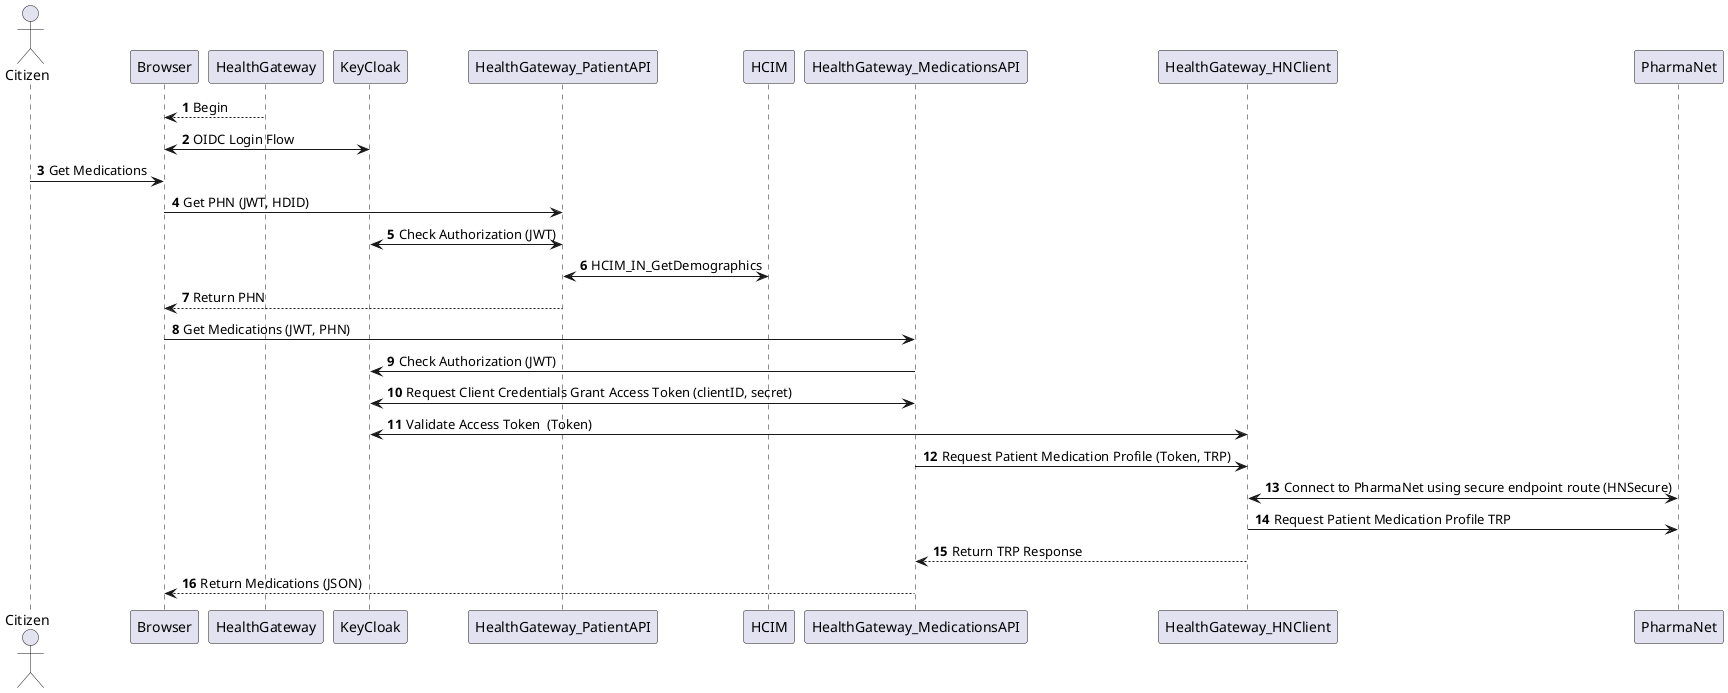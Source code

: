 @startuml PharmaNet_OAuth2_HNClient_Flow
autonumber
    actor Citizen
    Browser <-- HealthGateway : Begin
    Browser <-> KeyCloak : OIDC Login Flow
    Citizen -> Browser : Get Medications
    Browser -> HealthGateway_PatientAPI : Get PHN (JWT, HDID)
    HealthGateway_PatientAPI <-> KeyCloak : Check Authorization (JWT)
    HealthGateway_PatientAPI <-> HCIM : HCIM_IN_GetDemographics 
    Browser <-- HealthGateway_PatientAPI : Return PHN
    Browser -> HealthGateway_MedicationsAPI : Get Medications (JWT, PHN)
    HealthGateway_MedicationsAPI -> KeyCloak : Check Authorization (JWT)
    HealthGateway_MedicationsAPI <-> KeyCloak : Request Client Credentials Grant Access Token (clientID, secret)
    HealthGateway_HNClient <-> KeyCloak : Validate Access Token  (Token)
    HealthGateway_MedicationsAPI -> HealthGateway_HNClient : Request Patient Medication Profile (Token, TRP)
    HealthGateway_HNClient <-> PharmaNet : Connect to PharmaNet using secure endpoint route (HNSecure)
    HealthGateway_HNClient -> PharmaNet : Request Patient Medication Profile TRP
    HealthGateway_MedicationsAPI <-- HealthGateway_HNClient : Return TRP Response
    Browser <-- HealthGateway_MedicationsAPI : Return Medications (JSON)
@enduml
